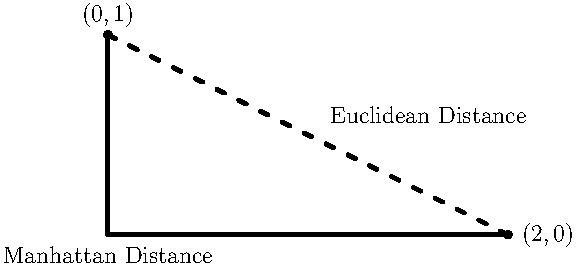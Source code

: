 pen dps = linewidth(0.7) + fontsize(0);
defaultpen(dps);
draw((0, 100)--(0, 0), linewidth(2));
draw((0, 0)--(200, 0), linewidth(2));
draw((200, 0)--(0, 100), linewidth(2) + linetype("2 4"));
pen dotstyle = black;
dot((200, 0), dotstyle);
dot((0, 100), dotstyle);
label("$(2, 0)$", (220, 0));
label("$(0, 1)$", (0, 110));
label("Euclidean Distance", (160, 60));
label("Manhattan Distance", (0, -10));